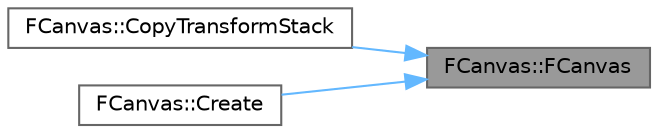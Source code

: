 digraph "FCanvas::FCanvas"
{
 // INTERACTIVE_SVG=YES
 // LATEX_PDF_SIZE
  bgcolor="transparent";
  edge [fontname=Helvetica,fontsize=10,labelfontname=Helvetica,labelfontsize=10];
  node [fontname=Helvetica,fontsize=10,shape=box,height=0.2,width=0.4];
  rankdir="RL";
  Node1 [id="Node000001",label="FCanvas::FCanvas",height=0.2,width=0.4,color="gray40", fillcolor="grey60", style="filled", fontcolor="black",tooltip="Constructor."];
  Node1 -> Node2 [id="edge1_Node000001_Node000002",dir="back",color="steelblue1",style="solid",tooltip=" "];
  Node2 [id="Node000002",label="FCanvas::CopyTransformStack",height=0.2,width=0.4,color="grey40", fillcolor="white", style="filled",URL="$de/df4/classFCanvas.html#ac181470cf4794a01d2ad0d5762aaf411",tooltip="Copy the conents of the TransformStack from an existing canvas."];
  Node1 -> Node3 [id="edge2_Node000001_Node000003",dir="back",color="steelblue1",style="solid",tooltip=" "];
  Node3 [id="Node000003",label="FCanvas::Create",height=0.2,width=0.4,color="grey40", fillcolor="white", style="filled",URL="$de/df4/classFCanvas.html#a48a6aed1f34b77a7f7ffe31a7c6d59b1",tooltip=" "];
}
